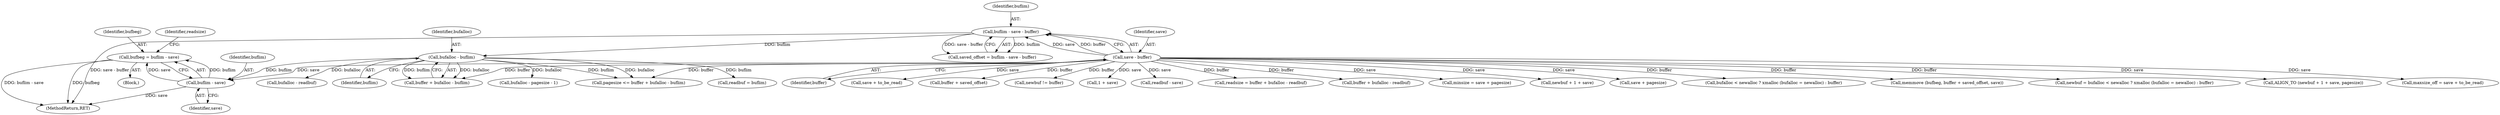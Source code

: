 digraph "0_savannah_8fcf61523644df42e1905c81bed26838e0b04f91@integer" {
"1000346" [label="(Call,bufbeg = buflim - save)"];
"1000348" [label="(Call,buflim - save)"];
"1000339" [label="(Call,bufalloc - buflim)"];
"1000329" [label="(Call,buflim - save - buffer)"];
"1000331" [label="(Call,save - buffer)"];
"1000346" [label="(Call,bufbeg = buflim - save)"];
"1001415" [label="(MethodReturn,RET)"];
"1000331" [label="(Call,save - buffer)"];
"1000333" [label="(Identifier,buffer)"];
"1000349" [label="(Identifier,buflim)"];
"1000365" [label="(Call,bufalloc - pagesize - 1)"];
"1000347" [label="(Identifier,bufbeg)"];
"1000416" [label="(Call,save + to_be_read)"];
"1000482" [label="(Call,buffer + saved_offset)"];
"1000335" [label="(Call,pagesize <= buffer + bufalloc - buflim)"];
"1000329" [label="(Call,buflim - save - buffer)"];
"1000493" [label="(Call,newbuf != buffer)"];
"1000471" [label="(Call,1 + save)"];
"1000340" [label="(Identifier,bufalloc)"];
"1000342" [label="(Block,)"];
"1000337" [label="(Call,buffer + bufalloc - buflim)"];
"1000332" [label="(Identifier,save)"];
"1000477" [label="(Call,readbuf - save)"];
"1000502" [label="(Call,readsize = buffer + bufalloc - readbuf)"];
"1000504" [label="(Call,buffer + bufalloc - readbuf)"];
"1000348" [label="(Call,buflim - save)"];
"1000354" [label="(Call,minsize = save + pagesize)"];
"1000343" [label="(Call,readbuf = buflim)"];
"1000503" [label="(Identifier,readsize)"];
"1000469" [label="(Call,newbuf + 1 + save)"];
"1000350" [label="(Identifier,save)"];
"1000339" [label="(Call,bufalloc - buflim)"];
"1000506" [label="(Call,bufalloc - readbuf)"];
"1000356" [label="(Call,save + pagesize)"];
"1000341" [label="(Identifier,buflim)"];
"1000457" [label="(Call,bufalloc < newalloc ? xmalloc (bufalloc = newalloc) : buffer)"];
"1000480" [label="(Call,memmove (bufbeg, buffer + saved_offset, save))"];
"1000330" [label="(Identifier,buflim)"];
"1000455" [label="(Call,newbuf = bufalloc < newalloc ? xmalloc (bufalloc = newalloc) : buffer)"];
"1000327" [label="(Call,saved_offset = buflim - save - buffer)"];
"1000468" [label="(Call,ALIGN_TO (newbuf + 1 + save, pagesize))"];
"1000414" [label="(Call,maxsize_off = save + to_be_read)"];
"1000346" -> "1000342"  [label="AST: "];
"1000346" -> "1000348"  [label="CFG: "];
"1000347" -> "1000346"  [label="AST: "];
"1000348" -> "1000346"  [label="AST: "];
"1000503" -> "1000346"  [label="CFG: "];
"1000346" -> "1001415"  [label="DDG: buflim - save"];
"1000346" -> "1001415"  [label="DDG: bufbeg"];
"1000348" -> "1000346"  [label="DDG: buflim"];
"1000348" -> "1000346"  [label="DDG: save"];
"1000348" -> "1000350"  [label="CFG: "];
"1000349" -> "1000348"  [label="AST: "];
"1000350" -> "1000348"  [label="AST: "];
"1000348" -> "1001415"  [label="DDG: save"];
"1000339" -> "1000348"  [label="DDG: buflim"];
"1000331" -> "1000348"  [label="DDG: save"];
"1000339" -> "1000337"  [label="AST: "];
"1000339" -> "1000341"  [label="CFG: "];
"1000340" -> "1000339"  [label="AST: "];
"1000341" -> "1000339"  [label="AST: "];
"1000337" -> "1000339"  [label="CFG: "];
"1000339" -> "1000335"  [label="DDG: bufalloc"];
"1000339" -> "1000335"  [label="DDG: buflim"];
"1000339" -> "1000337"  [label="DDG: bufalloc"];
"1000339" -> "1000337"  [label="DDG: buflim"];
"1000329" -> "1000339"  [label="DDG: buflim"];
"1000339" -> "1000343"  [label="DDG: buflim"];
"1000339" -> "1000365"  [label="DDG: bufalloc"];
"1000339" -> "1000506"  [label="DDG: bufalloc"];
"1000329" -> "1000327"  [label="AST: "];
"1000329" -> "1000331"  [label="CFG: "];
"1000330" -> "1000329"  [label="AST: "];
"1000331" -> "1000329"  [label="AST: "];
"1000327" -> "1000329"  [label="CFG: "];
"1000329" -> "1001415"  [label="DDG: save - buffer"];
"1000329" -> "1000327"  [label="DDG: buflim"];
"1000329" -> "1000327"  [label="DDG: save - buffer"];
"1000331" -> "1000329"  [label="DDG: save"];
"1000331" -> "1000329"  [label="DDG: buffer"];
"1000331" -> "1000333"  [label="CFG: "];
"1000332" -> "1000331"  [label="AST: "];
"1000333" -> "1000331"  [label="AST: "];
"1000331" -> "1000335"  [label="DDG: buffer"];
"1000331" -> "1000337"  [label="DDG: buffer"];
"1000331" -> "1000354"  [label="DDG: save"];
"1000331" -> "1000356"  [label="DDG: save"];
"1000331" -> "1000414"  [label="DDG: save"];
"1000331" -> "1000416"  [label="DDG: save"];
"1000331" -> "1000455"  [label="DDG: buffer"];
"1000331" -> "1000457"  [label="DDG: buffer"];
"1000331" -> "1000468"  [label="DDG: save"];
"1000331" -> "1000469"  [label="DDG: save"];
"1000331" -> "1000471"  [label="DDG: save"];
"1000331" -> "1000477"  [label="DDG: save"];
"1000331" -> "1000480"  [label="DDG: buffer"];
"1000331" -> "1000482"  [label="DDG: buffer"];
"1000331" -> "1000493"  [label="DDG: buffer"];
"1000331" -> "1000502"  [label="DDG: buffer"];
"1000331" -> "1000504"  [label="DDG: buffer"];
}
